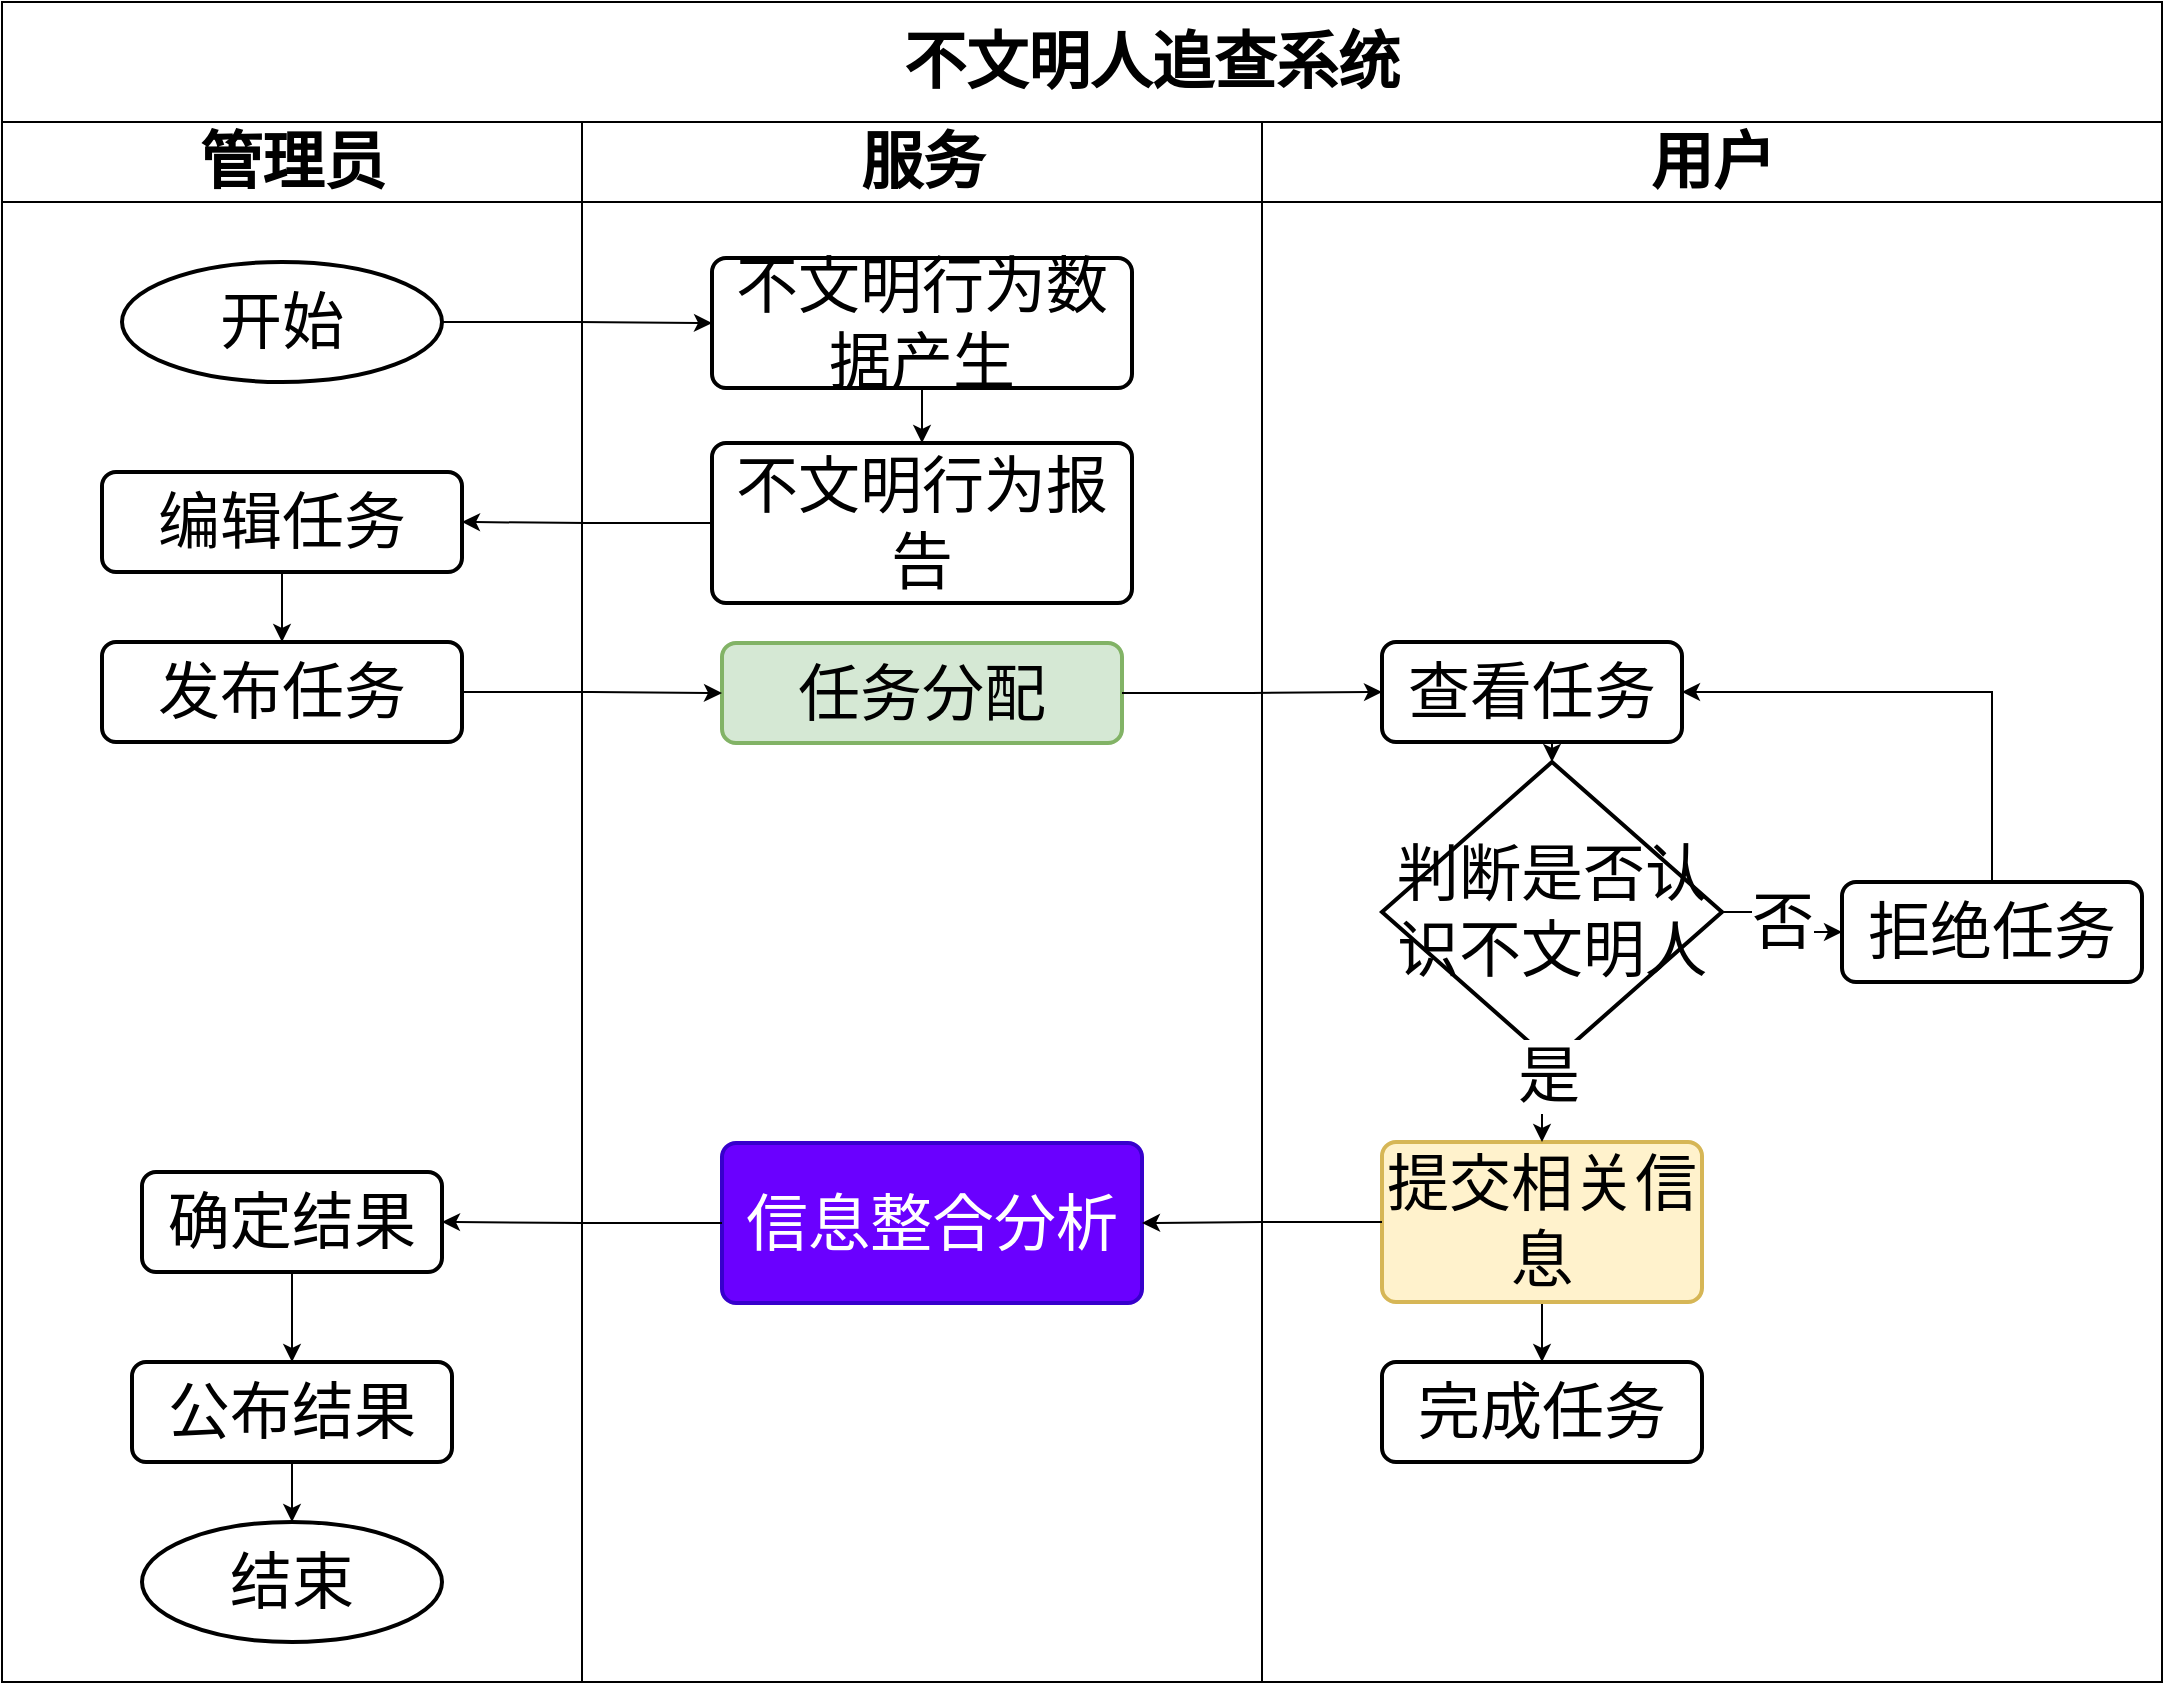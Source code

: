<mxfile version="22.1.11" type="github">
  <diagram name="第 1 页" id="aMvRElPCNiSqlpsM78AC">
    <mxGraphModel dx="1431" dy="1945" grid="1" gridSize="10" guides="1" tooltips="1" connect="1" arrows="1" fold="1" page="1" pageScale="1" pageWidth="827" pageHeight="1169" math="0" shadow="0">
      <root>
        <mxCell id="0" />
        <mxCell id="1" parent="0" />
        <mxCell id="v_yzebvkAkZ8xxIpkDXC-5" style="edgeStyle=orthogonalEdgeStyle;rounded=0;orthogonalLoop=1;jettySize=auto;html=1;endArrow=classic;endFill=1;" parent="1" edge="1">
          <mxGeometry relative="1" as="geometry">
            <Array as="points">
              <mxPoint x="135" y="205" />
              <mxPoint x="135" y="425" />
            </Array>
            <mxPoint x="705" y="250" as="targetPoint" />
          </mxGeometry>
        </mxCell>
        <mxCell id="v_yzebvkAkZ8xxIpkDXC-21" value="&lt;span style=&quot;white-space: pre; font-size: 31px;&quot;&gt;&#x9;&lt;/span&gt;不文明人追查系统" style="swimlane;childLayout=stackLayout;resizeParent=1;resizeParentMax=0;startSize=60;html=1;fontSize=31;" parent="1" vertex="1">
          <mxGeometry x="30" y="-290" width="1080" height="840" as="geometry" />
        </mxCell>
        <mxCell id="v_yzebvkAkZ8xxIpkDXC-22" value="管理员" style="swimlane;startSize=40;html=1;fontSize=31;" parent="v_yzebvkAkZ8xxIpkDXC-21" vertex="1">
          <mxGeometry y="60" width="290" height="780" as="geometry" />
        </mxCell>
        <mxCell id="v_yzebvkAkZ8xxIpkDXC-25" value="开始" style="strokeWidth=2;html=1;shape=mxgraph.flowchart.start_1;whiteSpace=wrap;fontSize=31;" parent="v_yzebvkAkZ8xxIpkDXC-22" vertex="1">
          <mxGeometry x="60" y="70" width="160" height="60" as="geometry" />
        </mxCell>
        <mxCell id="v_yzebvkAkZ8xxIpkDXC-50" style="edgeStyle=orthogonalEdgeStyle;rounded=0;orthogonalLoop=1;jettySize=auto;html=1;exitX=0.5;exitY=1;exitDx=0;exitDy=0;entryX=0.5;entryY=0;entryDx=0;entryDy=0;fontSize=31;" parent="v_yzebvkAkZ8xxIpkDXC-22" source="v_yzebvkAkZ8xxIpkDXC-28" target="v_yzebvkAkZ8xxIpkDXC-32" edge="1">
          <mxGeometry relative="1" as="geometry" />
        </mxCell>
        <mxCell id="v_yzebvkAkZ8xxIpkDXC-28" value="编辑任务" style="rounded=1;whiteSpace=wrap;html=1;absoluteArcSize=1;arcSize=14;strokeWidth=2;fontSize=31;" parent="v_yzebvkAkZ8xxIpkDXC-22" vertex="1">
          <mxGeometry x="50" y="175" width="180" height="50" as="geometry" />
        </mxCell>
        <mxCell id="v_yzebvkAkZ8xxIpkDXC-32" value="发布任务" style="rounded=1;whiteSpace=wrap;html=1;absoluteArcSize=1;arcSize=14;strokeWidth=2;fontSize=31;" parent="v_yzebvkAkZ8xxIpkDXC-22" vertex="1">
          <mxGeometry x="50" y="260" width="180" height="50" as="geometry" />
        </mxCell>
        <mxCell id="v_yzebvkAkZ8xxIpkDXC-49" style="edgeStyle=orthogonalEdgeStyle;rounded=0;orthogonalLoop=1;jettySize=auto;html=1;fontSize=31;" parent="v_yzebvkAkZ8xxIpkDXC-22" source="v_yzebvkAkZ8xxIpkDXC-44" target="v_yzebvkAkZ8xxIpkDXC-45" edge="1">
          <mxGeometry relative="1" as="geometry" />
        </mxCell>
        <mxCell id="v_yzebvkAkZ8xxIpkDXC-44" value="确定结果" style="rounded=1;whiteSpace=wrap;html=1;absoluteArcSize=1;arcSize=14;strokeWidth=2;fontSize=31;" parent="v_yzebvkAkZ8xxIpkDXC-22" vertex="1">
          <mxGeometry x="70" y="525" width="150" height="50" as="geometry" />
        </mxCell>
        <mxCell id="v_yzebvkAkZ8xxIpkDXC-45" value="公布结果" style="rounded=1;whiteSpace=wrap;html=1;absoluteArcSize=1;arcSize=14;strokeWidth=2;fontSize=31;" parent="v_yzebvkAkZ8xxIpkDXC-22" vertex="1">
          <mxGeometry x="65" y="620" width="160" height="50" as="geometry" />
        </mxCell>
        <mxCell id="v_yzebvkAkZ8xxIpkDXC-54" value="结束" style="strokeWidth=2;html=1;shape=mxgraph.flowchart.start_1;whiteSpace=wrap;fontSize=31;" parent="v_yzebvkAkZ8xxIpkDXC-22" vertex="1">
          <mxGeometry x="70" y="700" width="150" height="60" as="geometry" />
        </mxCell>
        <mxCell id="v_yzebvkAkZ8xxIpkDXC-55" style="edgeStyle=orthogonalEdgeStyle;rounded=0;orthogonalLoop=1;jettySize=auto;html=1;exitX=0.5;exitY=1;exitDx=0;exitDy=0;entryX=0.5;entryY=0;entryDx=0;entryDy=0;entryPerimeter=0;fontSize=31;" parent="v_yzebvkAkZ8xxIpkDXC-22" source="v_yzebvkAkZ8xxIpkDXC-45" target="v_yzebvkAkZ8xxIpkDXC-54" edge="1">
          <mxGeometry relative="1" as="geometry" />
        </mxCell>
        <mxCell id="v_yzebvkAkZ8xxIpkDXC-23" value="服务" style="swimlane;startSize=40;html=1;fontSize=31;" parent="v_yzebvkAkZ8xxIpkDXC-21" vertex="1">
          <mxGeometry x="290" y="60" width="340" height="780" as="geometry" />
        </mxCell>
        <mxCell id="v_yzebvkAkZ8xxIpkDXC-30" style="edgeStyle=orthogonalEdgeStyle;rounded=0;orthogonalLoop=1;jettySize=auto;html=1;exitX=0.5;exitY=1;exitDx=0;exitDy=0;entryX=0.5;entryY=0;entryDx=0;entryDy=0;fontSize=31;" parent="v_yzebvkAkZ8xxIpkDXC-23" source="v_yzebvkAkZ8xxIpkDXC-26" target="v_yzebvkAkZ8xxIpkDXC-27" edge="1">
          <mxGeometry relative="1" as="geometry" />
        </mxCell>
        <mxCell id="v_yzebvkAkZ8xxIpkDXC-26" value="不文明行为数据产生" style="rounded=1;whiteSpace=wrap;html=1;absoluteArcSize=1;arcSize=14;strokeWidth=2;fontSize=31;" parent="v_yzebvkAkZ8xxIpkDXC-23" vertex="1">
          <mxGeometry x="65" y="68" width="210" height="65" as="geometry" />
        </mxCell>
        <mxCell id="v_yzebvkAkZ8xxIpkDXC-27" value="不文明行为报告" style="rounded=1;whiteSpace=wrap;html=1;absoluteArcSize=1;arcSize=14;strokeWidth=2;fontSize=31;" parent="v_yzebvkAkZ8xxIpkDXC-23" vertex="1">
          <mxGeometry x="65" y="160.5" width="210" height="80" as="geometry" />
        </mxCell>
        <mxCell id="v_yzebvkAkZ8xxIpkDXC-33" value="任务分配" style="rounded=1;whiteSpace=wrap;html=1;absoluteArcSize=1;arcSize=14;strokeWidth=2;fontSize=31;fillColor=#d5e8d4;strokeColor=#82b366;" parent="v_yzebvkAkZ8xxIpkDXC-23" vertex="1">
          <mxGeometry x="70" y="260.5" width="200" height="50" as="geometry" />
        </mxCell>
        <mxCell id="v_yzebvkAkZ8xxIpkDXC-43" value="信息整合分析" style="rounded=1;whiteSpace=wrap;html=1;absoluteArcSize=1;arcSize=14;strokeWidth=2;fontSize=31;fillColor=#6a00ff;fontColor=#ffffff;strokeColor=#3700CC;" parent="v_yzebvkAkZ8xxIpkDXC-23" vertex="1">
          <mxGeometry x="70" y="510.5" width="210" height="80" as="geometry" />
        </mxCell>
        <mxCell id="v_yzebvkAkZ8xxIpkDXC-29" style="edgeStyle=orthogonalEdgeStyle;rounded=0;orthogonalLoop=1;jettySize=auto;html=1;exitX=1;exitY=0.5;exitDx=0;exitDy=0;exitPerimeter=0;entryX=0;entryY=0.5;entryDx=0;entryDy=0;fontSize=31;" parent="v_yzebvkAkZ8xxIpkDXC-21" source="v_yzebvkAkZ8xxIpkDXC-25" target="v_yzebvkAkZ8xxIpkDXC-26" edge="1">
          <mxGeometry relative="1" as="geometry" />
        </mxCell>
        <mxCell id="v_yzebvkAkZ8xxIpkDXC-24" value="用户" style="swimlane;startSize=40;html=1;fontSize=31;" parent="v_yzebvkAkZ8xxIpkDXC-21" vertex="1">
          <mxGeometry x="630" y="60" width="450" height="780" as="geometry" />
        </mxCell>
        <mxCell id="v_yzebvkAkZ8xxIpkDXC-34" value="查看任务" style="rounded=1;whiteSpace=wrap;html=1;absoluteArcSize=1;arcSize=14;strokeWidth=2;fontSize=31;" parent="v_yzebvkAkZ8xxIpkDXC-24" vertex="1">
          <mxGeometry x="60" y="260" width="150" height="50" as="geometry" />
        </mxCell>
        <mxCell id="v_yzebvkAkZ8xxIpkDXC-36" value="判断是否认识不文明人" style="strokeWidth=2;html=1;shape=mxgraph.flowchart.decision;whiteSpace=wrap;fontSize=31;" parent="v_yzebvkAkZ8xxIpkDXC-24" vertex="1">
          <mxGeometry x="60" y="320" width="170" height="150" as="geometry" />
        </mxCell>
        <mxCell id="v_yzebvkAkZ8xxIpkDXC-53" style="edgeStyle=orthogonalEdgeStyle;rounded=0;orthogonalLoop=1;jettySize=auto;html=1;exitX=0.5;exitY=0;exitDx=0;exitDy=0;entryX=1;entryY=0.5;entryDx=0;entryDy=0;fontSize=31;" parent="v_yzebvkAkZ8xxIpkDXC-24" source="v_yzebvkAkZ8xxIpkDXC-37" target="v_yzebvkAkZ8xxIpkDXC-34" edge="1">
          <mxGeometry relative="1" as="geometry" />
        </mxCell>
        <mxCell id="v_yzebvkAkZ8xxIpkDXC-37" value="拒绝任务" style="rounded=1;whiteSpace=wrap;html=1;absoluteArcSize=1;arcSize=14;strokeWidth=2;fontSize=31;" parent="v_yzebvkAkZ8xxIpkDXC-24" vertex="1">
          <mxGeometry x="290" y="380" width="150" height="50" as="geometry" />
        </mxCell>
        <mxCell id="v_yzebvkAkZ8xxIpkDXC-46" value="否" style="edgeStyle=orthogonalEdgeStyle;rounded=0;orthogonalLoop=1;jettySize=auto;html=1;exitX=1;exitY=0.5;exitDx=0;exitDy=0;exitPerimeter=0;entryX=0;entryY=0.5;entryDx=0;entryDy=0;fontSize=31;" parent="v_yzebvkAkZ8xxIpkDXC-24" source="v_yzebvkAkZ8xxIpkDXC-36" target="v_yzebvkAkZ8xxIpkDXC-37" edge="1">
          <mxGeometry relative="1" as="geometry" />
        </mxCell>
        <mxCell id="v_yzebvkAkZ8xxIpkDXC-38" style="edgeStyle=orthogonalEdgeStyle;rounded=0;orthogonalLoop=1;jettySize=auto;html=1;exitX=0.5;exitY=1;exitDx=0;exitDy=0;entryX=0.5;entryY=0;entryDx=0;entryDy=0;entryPerimeter=0;fontSize=31;" parent="v_yzebvkAkZ8xxIpkDXC-24" source="v_yzebvkAkZ8xxIpkDXC-34" target="v_yzebvkAkZ8xxIpkDXC-36" edge="1">
          <mxGeometry relative="1" as="geometry" />
        </mxCell>
        <mxCell id="v_yzebvkAkZ8xxIpkDXC-57" style="edgeStyle=orthogonalEdgeStyle;rounded=0;orthogonalLoop=1;jettySize=auto;html=1;exitX=0.5;exitY=1;exitDx=0;exitDy=0;entryX=0.5;entryY=0;entryDx=0;entryDy=0;fontSize=31;" parent="v_yzebvkAkZ8xxIpkDXC-24" source="v_yzebvkAkZ8xxIpkDXC-35" target="v_yzebvkAkZ8xxIpkDXC-56" edge="1">
          <mxGeometry relative="1" as="geometry" />
        </mxCell>
        <mxCell id="v_yzebvkAkZ8xxIpkDXC-35" value="提交相关信息" style="rounded=1;whiteSpace=wrap;html=1;absoluteArcSize=1;arcSize=14;strokeWidth=2;fontSize=31;fillColor=#fff2cc;strokeColor=#d6b656;" parent="v_yzebvkAkZ8xxIpkDXC-24" vertex="1">
          <mxGeometry x="60" y="510" width="160" height="80" as="geometry" />
        </mxCell>
        <mxCell id="v_yzebvkAkZ8xxIpkDXC-40" style="edgeStyle=orthogonalEdgeStyle;rounded=0;orthogonalLoop=1;jettySize=auto;html=1;exitX=0.5;exitY=1;exitDx=0;exitDy=0;exitPerimeter=0;fontSize=31;" parent="v_yzebvkAkZ8xxIpkDXC-24" source="v_yzebvkAkZ8xxIpkDXC-36" target="v_yzebvkAkZ8xxIpkDXC-35" edge="1">
          <mxGeometry relative="1" as="geometry" />
        </mxCell>
        <mxCell id="v_yzebvkAkZ8xxIpkDXC-42" value="是" style="edgeLabel;html=1;align=center;verticalAlign=middle;resizable=0;points=[];fontSize=31;" parent="v_yzebvkAkZ8xxIpkDXC-40" vertex="1" connectable="0">
          <mxGeometry x="-0.708" y="-2" relative="1" as="geometry">
            <mxPoint as="offset" />
          </mxGeometry>
        </mxCell>
        <mxCell id="v_yzebvkAkZ8xxIpkDXC-56" value="完成任务" style="rounded=1;whiteSpace=wrap;html=1;absoluteArcSize=1;arcSize=14;strokeWidth=2;fontSize=31;" parent="v_yzebvkAkZ8xxIpkDXC-24" vertex="1">
          <mxGeometry x="60" y="620" width="160" height="50" as="geometry" />
        </mxCell>
        <mxCell id="v_yzebvkAkZ8xxIpkDXC-31" style="edgeStyle=orthogonalEdgeStyle;rounded=0;orthogonalLoop=1;jettySize=auto;html=1;exitX=0;exitY=0.5;exitDx=0;exitDy=0;entryX=1;entryY=0.5;entryDx=0;entryDy=0;fontSize=31;" parent="v_yzebvkAkZ8xxIpkDXC-21" source="v_yzebvkAkZ8xxIpkDXC-27" target="v_yzebvkAkZ8xxIpkDXC-28" edge="1">
          <mxGeometry relative="1" as="geometry" />
        </mxCell>
        <mxCell id="v_yzebvkAkZ8xxIpkDXC-47" style="edgeStyle=orthogonalEdgeStyle;rounded=0;orthogonalLoop=1;jettySize=auto;html=1;entryX=1;entryY=0.5;entryDx=0;entryDy=0;fontSize=31;" parent="v_yzebvkAkZ8xxIpkDXC-21" source="v_yzebvkAkZ8xxIpkDXC-35" target="v_yzebvkAkZ8xxIpkDXC-43" edge="1">
          <mxGeometry relative="1" as="geometry" />
        </mxCell>
        <mxCell id="v_yzebvkAkZ8xxIpkDXC-48" style="edgeStyle=orthogonalEdgeStyle;rounded=0;orthogonalLoop=1;jettySize=auto;html=1;entryX=1;entryY=0.5;entryDx=0;entryDy=0;fontSize=31;" parent="v_yzebvkAkZ8xxIpkDXC-21" source="v_yzebvkAkZ8xxIpkDXC-43" target="v_yzebvkAkZ8xxIpkDXC-44" edge="1">
          <mxGeometry relative="1" as="geometry" />
        </mxCell>
        <mxCell id="v_yzebvkAkZ8xxIpkDXC-51" style="edgeStyle=orthogonalEdgeStyle;rounded=0;orthogonalLoop=1;jettySize=auto;html=1;exitX=1;exitY=0.5;exitDx=0;exitDy=0;entryX=0;entryY=0.5;entryDx=0;entryDy=0;fontSize=31;" parent="v_yzebvkAkZ8xxIpkDXC-21" source="v_yzebvkAkZ8xxIpkDXC-32" target="v_yzebvkAkZ8xxIpkDXC-33" edge="1">
          <mxGeometry relative="1" as="geometry" />
        </mxCell>
        <mxCell id="v_yzebvkAkZ8xxIpkDXC-52" style="edgeStyle=orthogonalEdgeStyle;rounded=0;orthogonalLoop=1;jettySize=auto;html=1;exitX=1;exitY=0.5;exitDx=0;exitDy=0;entryX=0;entryY=0.5;entryDx=0;entryDy=0;fontSize=31;" parent="v_yzebvkAkZ8xxIpkDXC-21" source="v_yzebvkAkZ8xxIpkDXC-33" target="v_yzebvkAkZ8xxIpkDXC-34" edge="1">
          <mxGeometry relative="1" as="geometry" />
        </mxCell>
      </root>
    </mxGraphModel>
  </diagram>
</mxfile>
